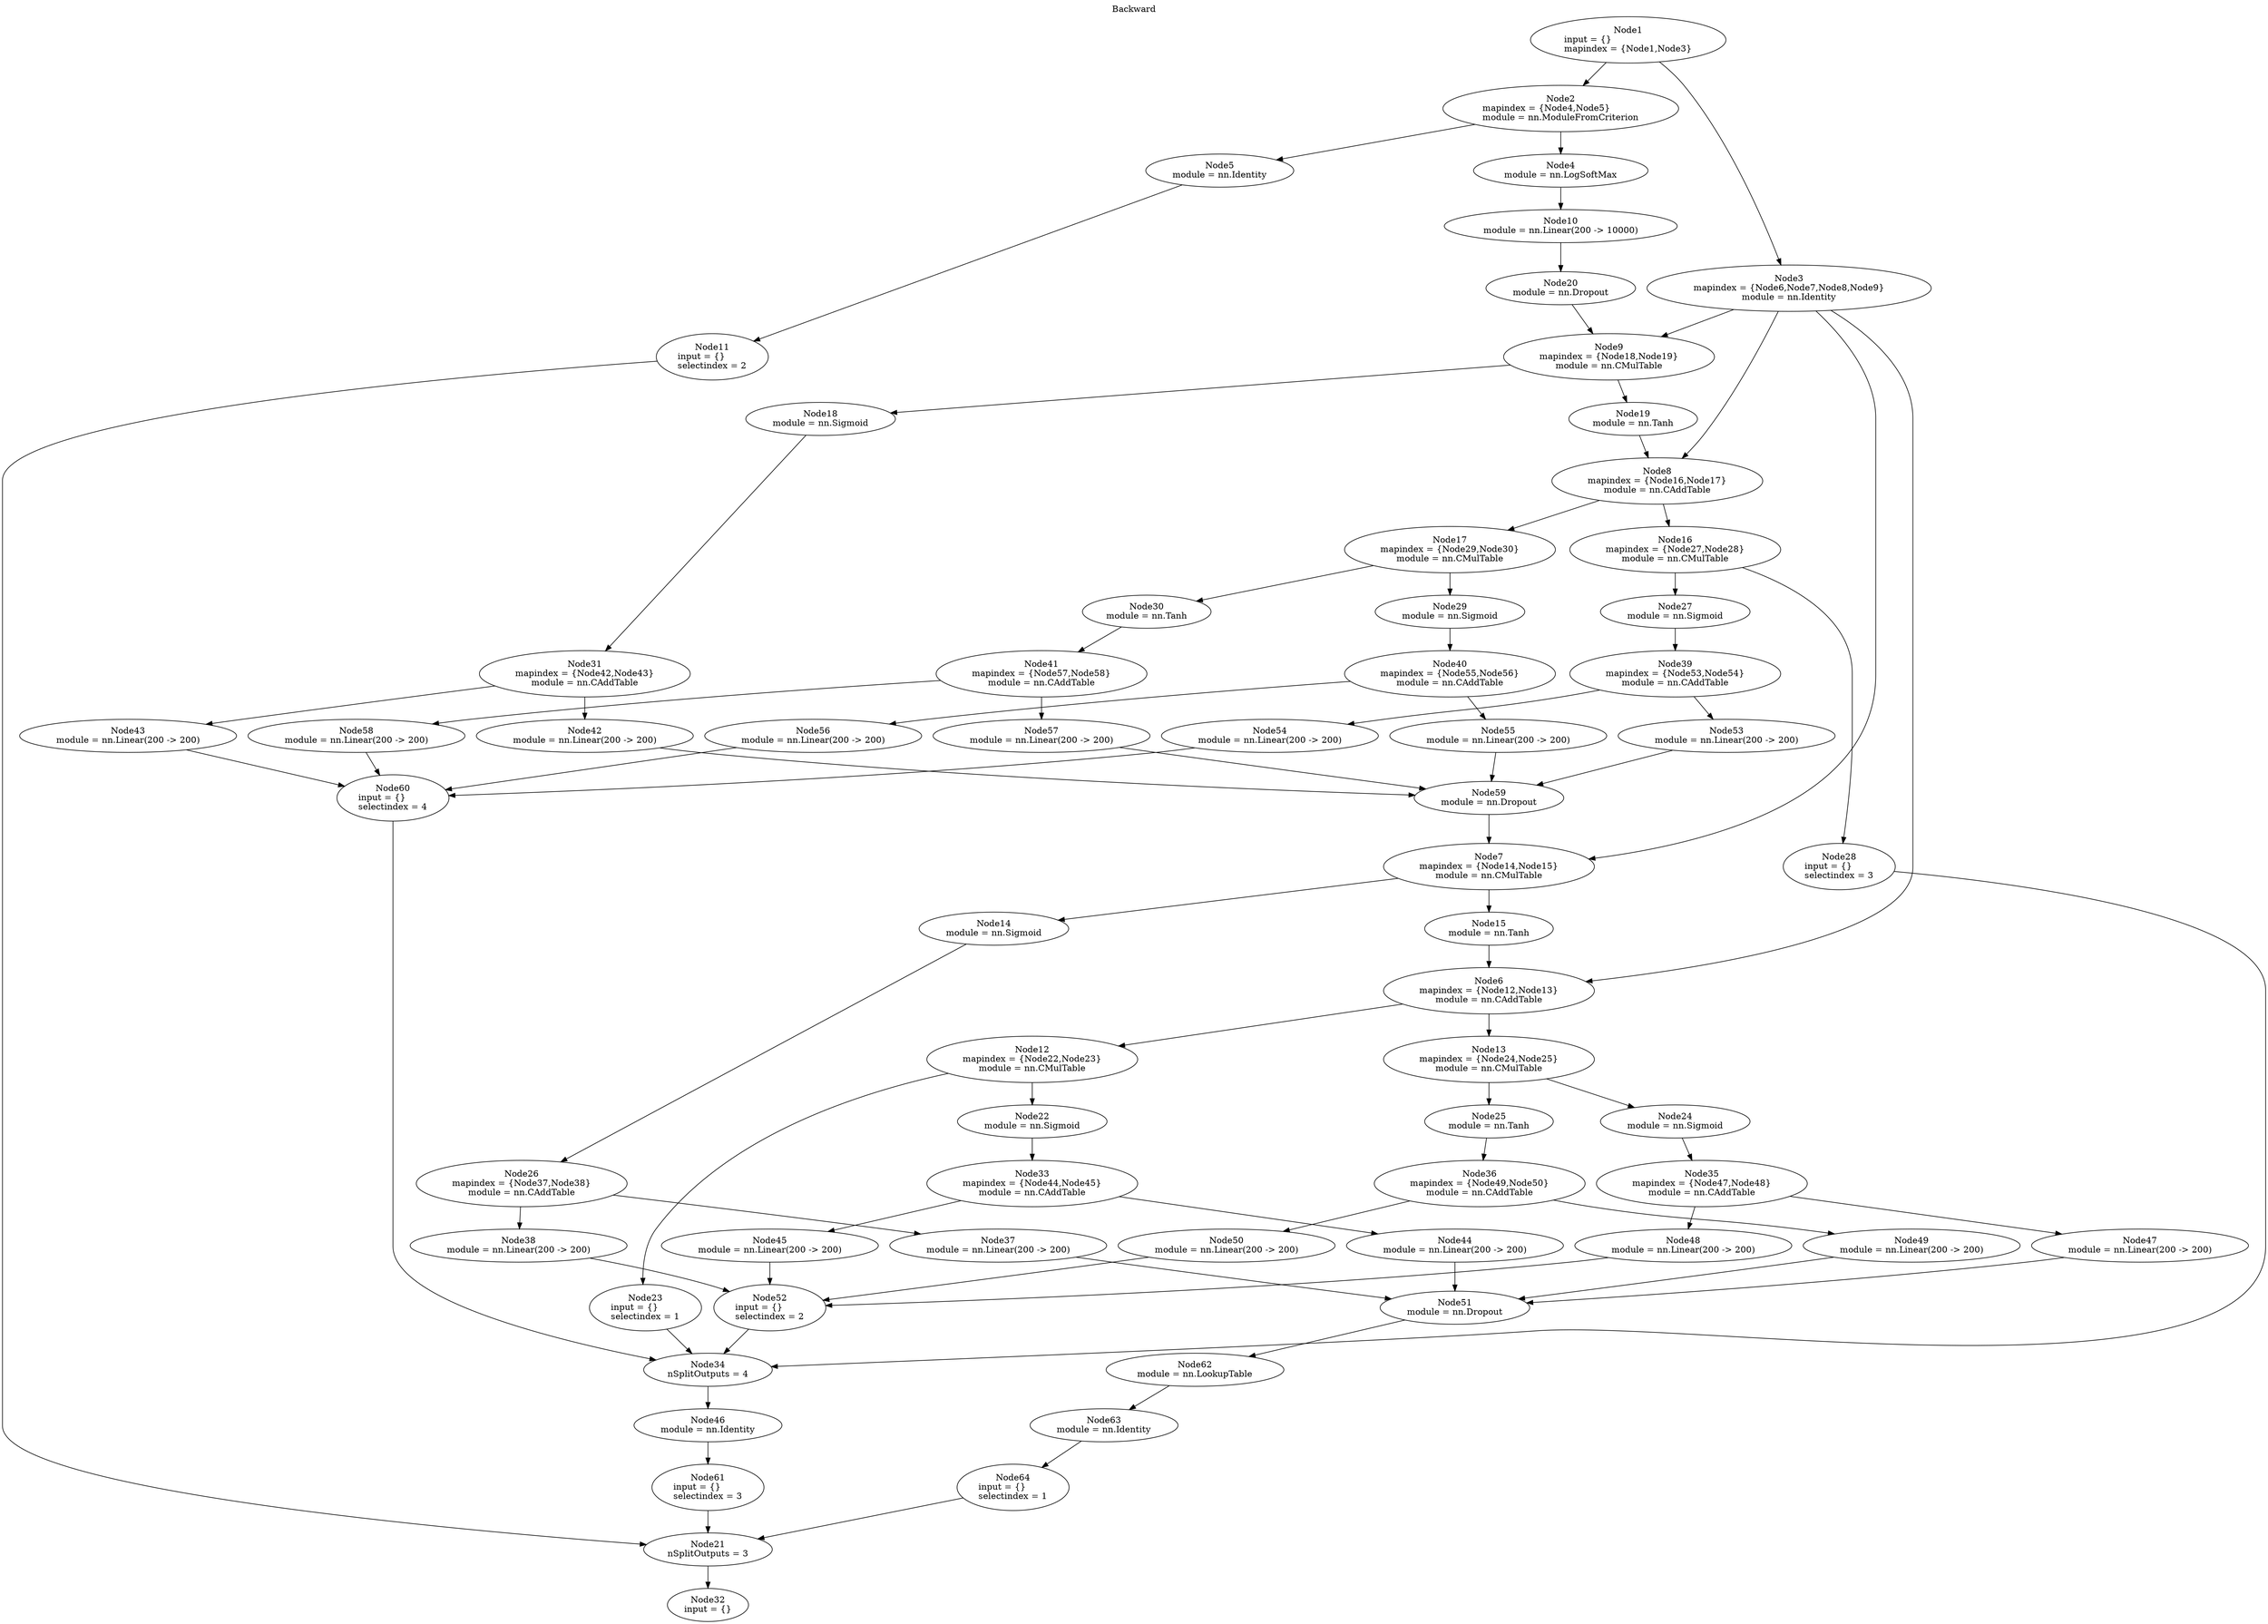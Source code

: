 digraph G {
labelloc="t";
label="Backward";
node [shape = oval]; 
n1[label="Node1\ninput = {}\lmapindex = {Node1,Node3}" tooltip="[[C]]:-1"];
n2[label="Node2\nmapindex = {Node4,Node5}\lmodule = nn.ModuleFromCriterion" tooltip="[[C]]:-1"];
n3[label="Node3\nmapindex = {Node6,Node7,Node8,Node9}\lmodule = nn.Identity" tooltip="[main.lua]:110"];
n4[label="Node4\nmodule = nn.LogSoftMax" tooltip="[main.lua]:107"];
n5[label="Node5\nmodule = nn.Identity" tooltip="[main.lua]:90"];
n6[label="Node6\nmapindex = {Node12,Node13}\lmodule = nn.CAddTable" tooltip="[main.lua]:79"];
n7[label="Node7\nmapindex = {Node14,Node15}\lmodule = nn.CMulTable" tooltip="[main.lua]:84"];
n8[label="Node8\nmapindex = {Node16,Node17}\lmodule = nn.CAddTable" tooltip="[main.lua]:79"];
n9[label="Node9\nmapindex = {Node18,Node19}\lmodule = nn.CMulTable" tooltip="[main.lua]:84"];
n10[label="Node10\nmodule = nn.Linear(200 -> 10000)" tooltip="[main.lua]:107"];
n11[label="Node11\ninput = {}\lselectindex = 2" tooltip="[[C]]:-1-2"];
n12[label="Node12\nmapindex = {Node22,Node23}\lmodule = nn.CMulTable" tooltip="[main.lua]:80"];
n13[label="Node13\nmapindex = {Node24,Node25}\lmodule = nn.CMulTable" tooltip="[main.lua]:81"];
n14[label="Node14\nmodule = nn.Sigmoid" tooltip="[main.lua]:83"];
n15[label="Node15\nmodule = nn.Tanh" tooltip="[main.lua]:84"];
n16[label="Node16\nmapindex = {Node27,Node28}\lmodule = nn.CMulTable" tooltip="[main.lua]:80"];
n17[label="Node17\nmapindex = {Node29,Node30}\lmodule = nn.CMulTable" tooltip="[main.lua]:81"];
n18[label="Node18\nmodule = nn.Sigmoid" tooltip="[main.lua]:83"];
n19[label="Node19\nmodule = nn.Tanh" tooltip="[main.lua]:84"];
n20[label="Node20\nmodule = nn.Dropout" tooltip="[main.lua]:106"];
n21[label="Node21\nnSplitOutputs = 3" tooltip="[[C]]:-1-mnode"];
n22[label="Node22\nmodule = nn.Sigmoid" tooltip="[main.lua]:77"];
n23[label="Node23\ninput = {}\lselectindex = 1" tooltip="[main.lua]:91-1"];
n24[label="Node24\nmodule = nn.Sigmoid" tooltip="[main.lua]:76"];
n25[label="Node25\nmodule = nn.Tanh" tooltip="[main.lua]:78"];
n26[label="Node26\nmapindex = {Node37,Node38}\lmodule = nn.CAddTable" tooltip="[main.lua]:83"];
n27[label="Node27\nmodule = nn.Sigmoid" tooltip="[main.lua]:77"];
n28[label="Node28\ninput = {}\lselectindex = 3" tooltip="[main.lua]:91-3"];
n29[label="Node29\nmodule = nn.Sigmoid" tooltip="[main.lua]:76"];
n30[label="Node30\nmodule = nn.Tanh" tooltip="[main.lua]:78"];
n31[label="Node31\nmapindex = {Node42,Node43}\lmodule = nn.CAddTable" tooltip="[main.lua]:83"];
n32[label="Node32\ninput = {}" tooltip="[[C]]:-1"];
n33[label="Node33\nmapindex = {Node44,Node45}\lmodule = nn.CAddTable" tooltip="[main.lua]:77"];
n34[label="Node34\nnSplitOutputs = 4" tooltip="[main.lua]:91-mnode"];
n35[label="Node35\nmapindex = {Node47,Node48}\lmodule = nn.CAddTable" tooltip="[main.lua]:76"];
n36[label="Node36\nmapindex = {Node49,Node50}\lmodule = nn.CAddTable" tooltip="[main.lua]:78"];
n37[label="Node37\nmodule = nn.Linear(200 -> 200)" tooltip="[main.lua]:74"];
n38[label="Node38\nmodule = nn.Linear(200 -> 200)" tooltip="[main.lua]:74"];
n39[label="Node39\nmapindex = {Node53,Node54}\lmodule = nn.CAddTable" tooltip="[main.lua]:77"];
n40[label="Node40\nmapindex = {Node55,Node56}\lmodule = nn.CAddTable" tooltip="[main.lua]:76"];
n41[label="Node41\nmapindex = {Node57,Node58}\lmodule = nn.CAddTable" tooltip="[main.lua]:78"];
n42[label="Node42\nmodule = nn.Linear(200 -> 200)" tooltip="[main.lua]:74"];
n43[label="Node43\nmodule = nn.Linear(200 -> 200)" tooltip="[main.lua]:74"];
n44[label="Node44\nmodule = nn.Linear(200 -> 200)" tooltip="[main.lua]:74"];
n45[label="Node45\nmodule = nn.Linear(200 -> 200)" tooltip="[main.lua]:74"];
n46[label="Node46\nmodule = nn.Identity" tooltip="[main.lua]:91"];
n47[label="Node47\nmodule = nn.Linear(200 -> 200)" tooltip="[main.lua]:74"];
n48[label="Node48\nmodule = nn.Linear(200 -> 200)" tooltip="[main.lua]:74"];
n49[label="Node49\nmodule = nn.Linear(200 -> 200)" tooltip="[main.lua]:74"];
n50[label="Node50\nmodule = nn.Linear(200 -> 200)" tooltip="[main.lua]:74"];
n51[label="Node51\nmodule = nn.Dropout" tooltip="[main.lua]:99"];
n52[label="Node52\ninput = {}\lselectindex = 2" tooltip="[main.lua]:91-2"];
n53[label="Node53\nmodule = nn.Linear(200 -> 200)" tooltip="[main.lua]:74"];
n54[label="Node54\nmodule = nn.Linear(200 -> 200)" tooltip="[main.lua]:74"];
n55[label="Node55\nmodule = nn.Linear(200 -> 200)" tooltip="[main.lua]:74"];
n56[label="Node56\nmodule = nn.Linear(200 -> 200)" tooltip="[main.lua]:74"];
n57[label="Node57\nmodule = nn.Linear(200 -> 200)" tooltip="[main.lua]:74"];
n58[label="Node58\nmodule = nn.Linear(200 -> 200)" tooltip="[main.lua]:74"];
n59[label="Node59\nmodule = nn.Dropout" tooltip="[main.lua]:99"];
n60[label="Node60\ninput = {}\lselectindex = 4" tooltip="[main.lua]:91-4"];
n61[label="Node61\ninput = {}\lselectindex = 3" tooltip="[[C]]:-1-3"];
n62[label="Node62\nmodule = nn.LookupTable" tooltip="[main.lua]:93"];
n63[label="Node63\nmodule = nn.Identity" tooltip="[main.lua]:89"];
n64[label="Node64\ninput = {}\lselectindex = 1" tooltip="[[C]]:-1-1"];
n1 -> n2;
n1 -> n3;
n2 -> n4;
n2 -> n5;
n3 -> n6;
n3 -> n7;
n3 -> n8;
n3 -> n9;
n4 -> n10;
n5 -> n11;
n6 -> n12;
n6 -> n13;
n7 -> n14;
n7 -> n15;
n8 -> n16;
n8 -> n17;
n9 -> n18;
n9 -> n19;
n10 -> n20;
n11 -> n21;
n12 -> n22;
n12 -> n23;
n13 -> n24;
n13 -> n25;
n14 -> n26;
n15 -> n6;
n16 -> n27;
n16 -> n28;
n17 -> n29;
n17 -> n30;
n18 -> n31;
n19 -> n8;
n20 -> n9;
n21 -> n32;
n22 -> n33;
n23 -> n34;
n24 -> n35;
n25 -> n36;
n26 -> n37;
n26 -> n38;
n27 -> n39;
n28 -> n34;
n29 -> n40;
n30 -> n41;
n31 -> n42;
n31 -> n43;
n33 -> n44;
n33 -> n45;
n34 -> n46;
n35 -> n47;
n35 -> n48;
n36 -> n49;
n36 -> n50;
n37 -> n51;
n38 -> n52;
n39 -> n53;
n39 -> n54;
n40 -> n55;
n40 -> n56;
n41 -> n57;
n41 -> n58;
n42 -> n59;
n43 -> n60;
n44 -> n51;
n45 -> n52;
n46 -> n61;
n47 -> n51;
n48 -> n52;
n49 -> n51;
n50 -> n52;
n51 -> n62;
n52 -> n34;
n53 -> n59;
n54 -> n60;
n55 -> n59;
n56 -> n60;
n57 -> n59;
n58 -> n60;
n59 -> n7;
n60 -> n34;
n61 -> n21;
n62 -> n63;
n63 -> n64;
n64 -> n21;
}